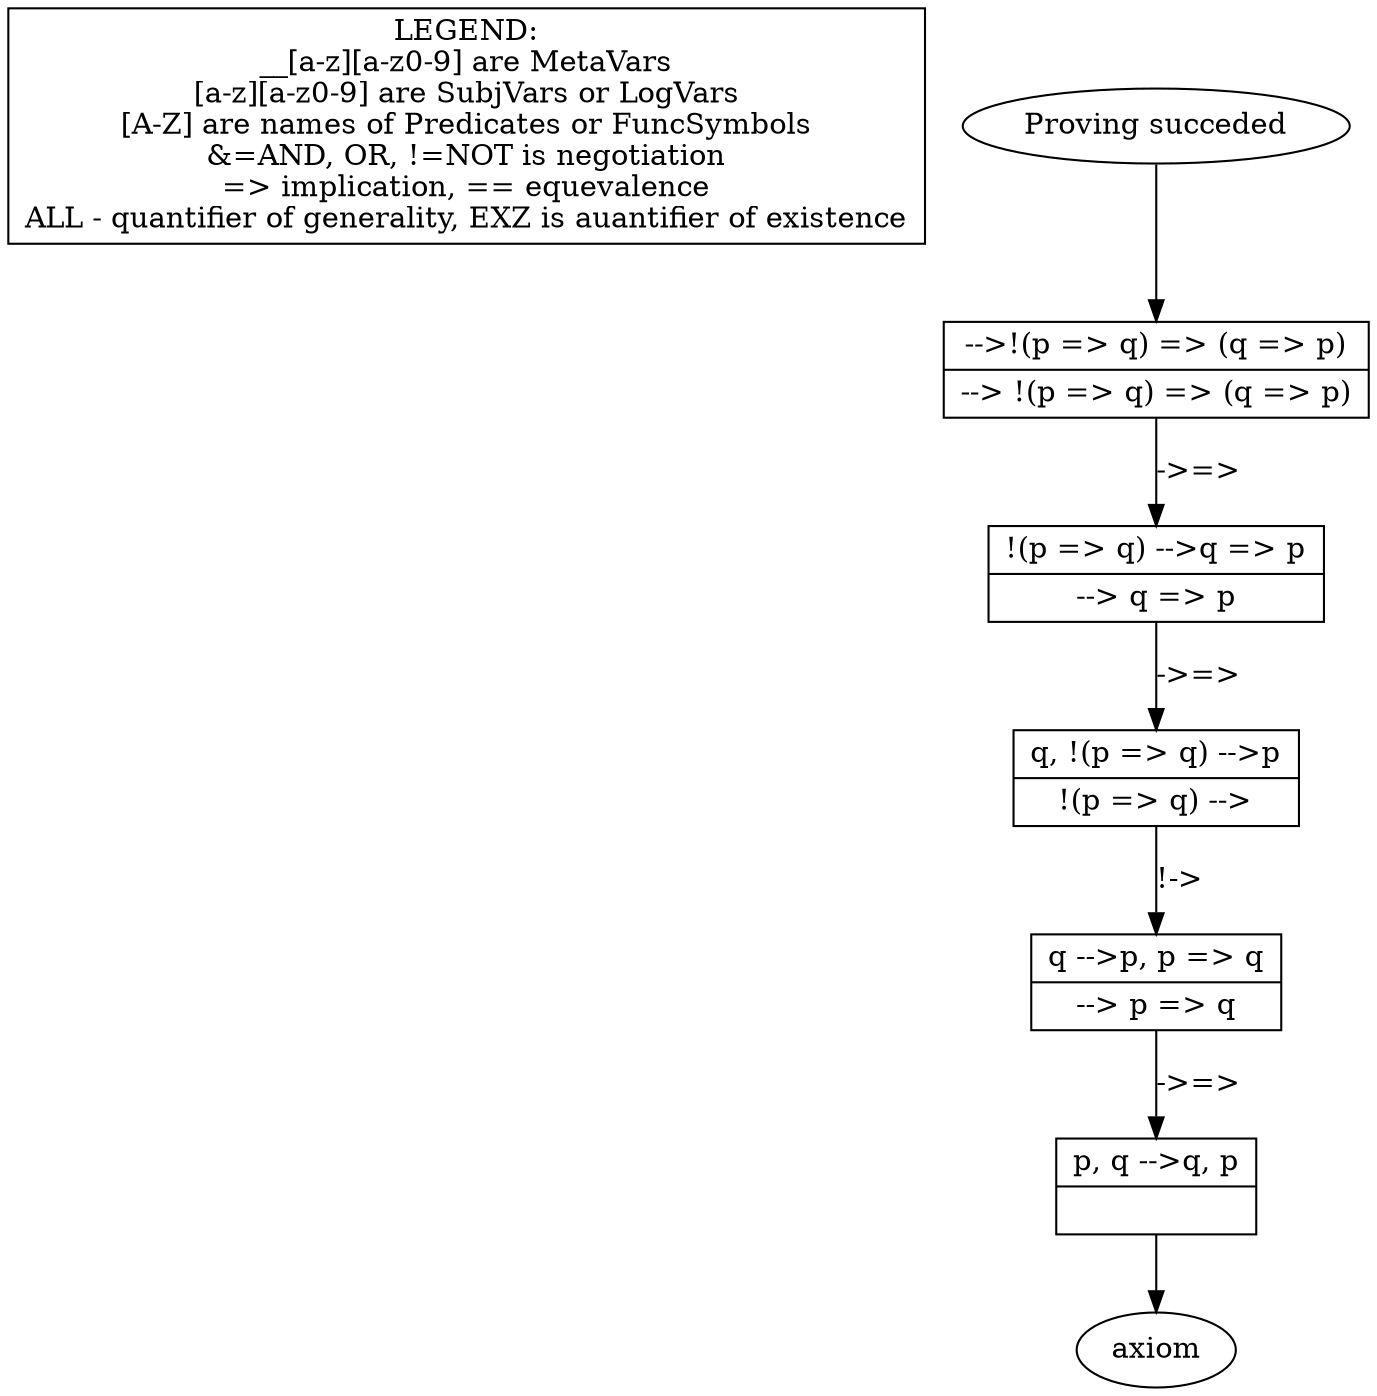 digraph X {
legend [shape=box,label="LEGEND:\n__[a-z][a-z0-9] are MetaVars\n[a-z][a-z0-9] are SubjVars or LogVars\n[A-Z] are names of Predicates or FuncSymbols\n&=AND, OR, !=NOT is negotiation\n=> implication, == equevalence\nALL - quantifier of generality, EXZ is auantifier of existence"];	6 [label="Proving succeded"]
	6 -> 0
	5 [label="axiom"]
	4 [shape=record,label="{<seq> p, q --\>q, p |<lastfip>  }"];
	4 -> 5 [label=""]
	3 [shape=record,label="{<seq> q --\>p, p =\> q |<lastfip> --\> p =\> q }"];
	3 -> 4 [label="->=>"]
	2 [shape=record,label="{<seq> q, !(p =\> q) --\>p |<lastfip> !(p =\> q) --\> }"];
	2 -> 3 [label="!->"]
	1 [shape=record,label="{<seq> !(p =\> q) --\>q =\> p |<lastfip> --\> q =\> p }"];
	1 -> 2 [label="->=>"]
	0 [shape=record,label="{<seq>  --\>!(p =\> q) =\> (q =\> p) |<lastfip> --\> !(p =\> q) =\> (q =\> p) }"];
	0 -> 1 [label="->=>"]
}
